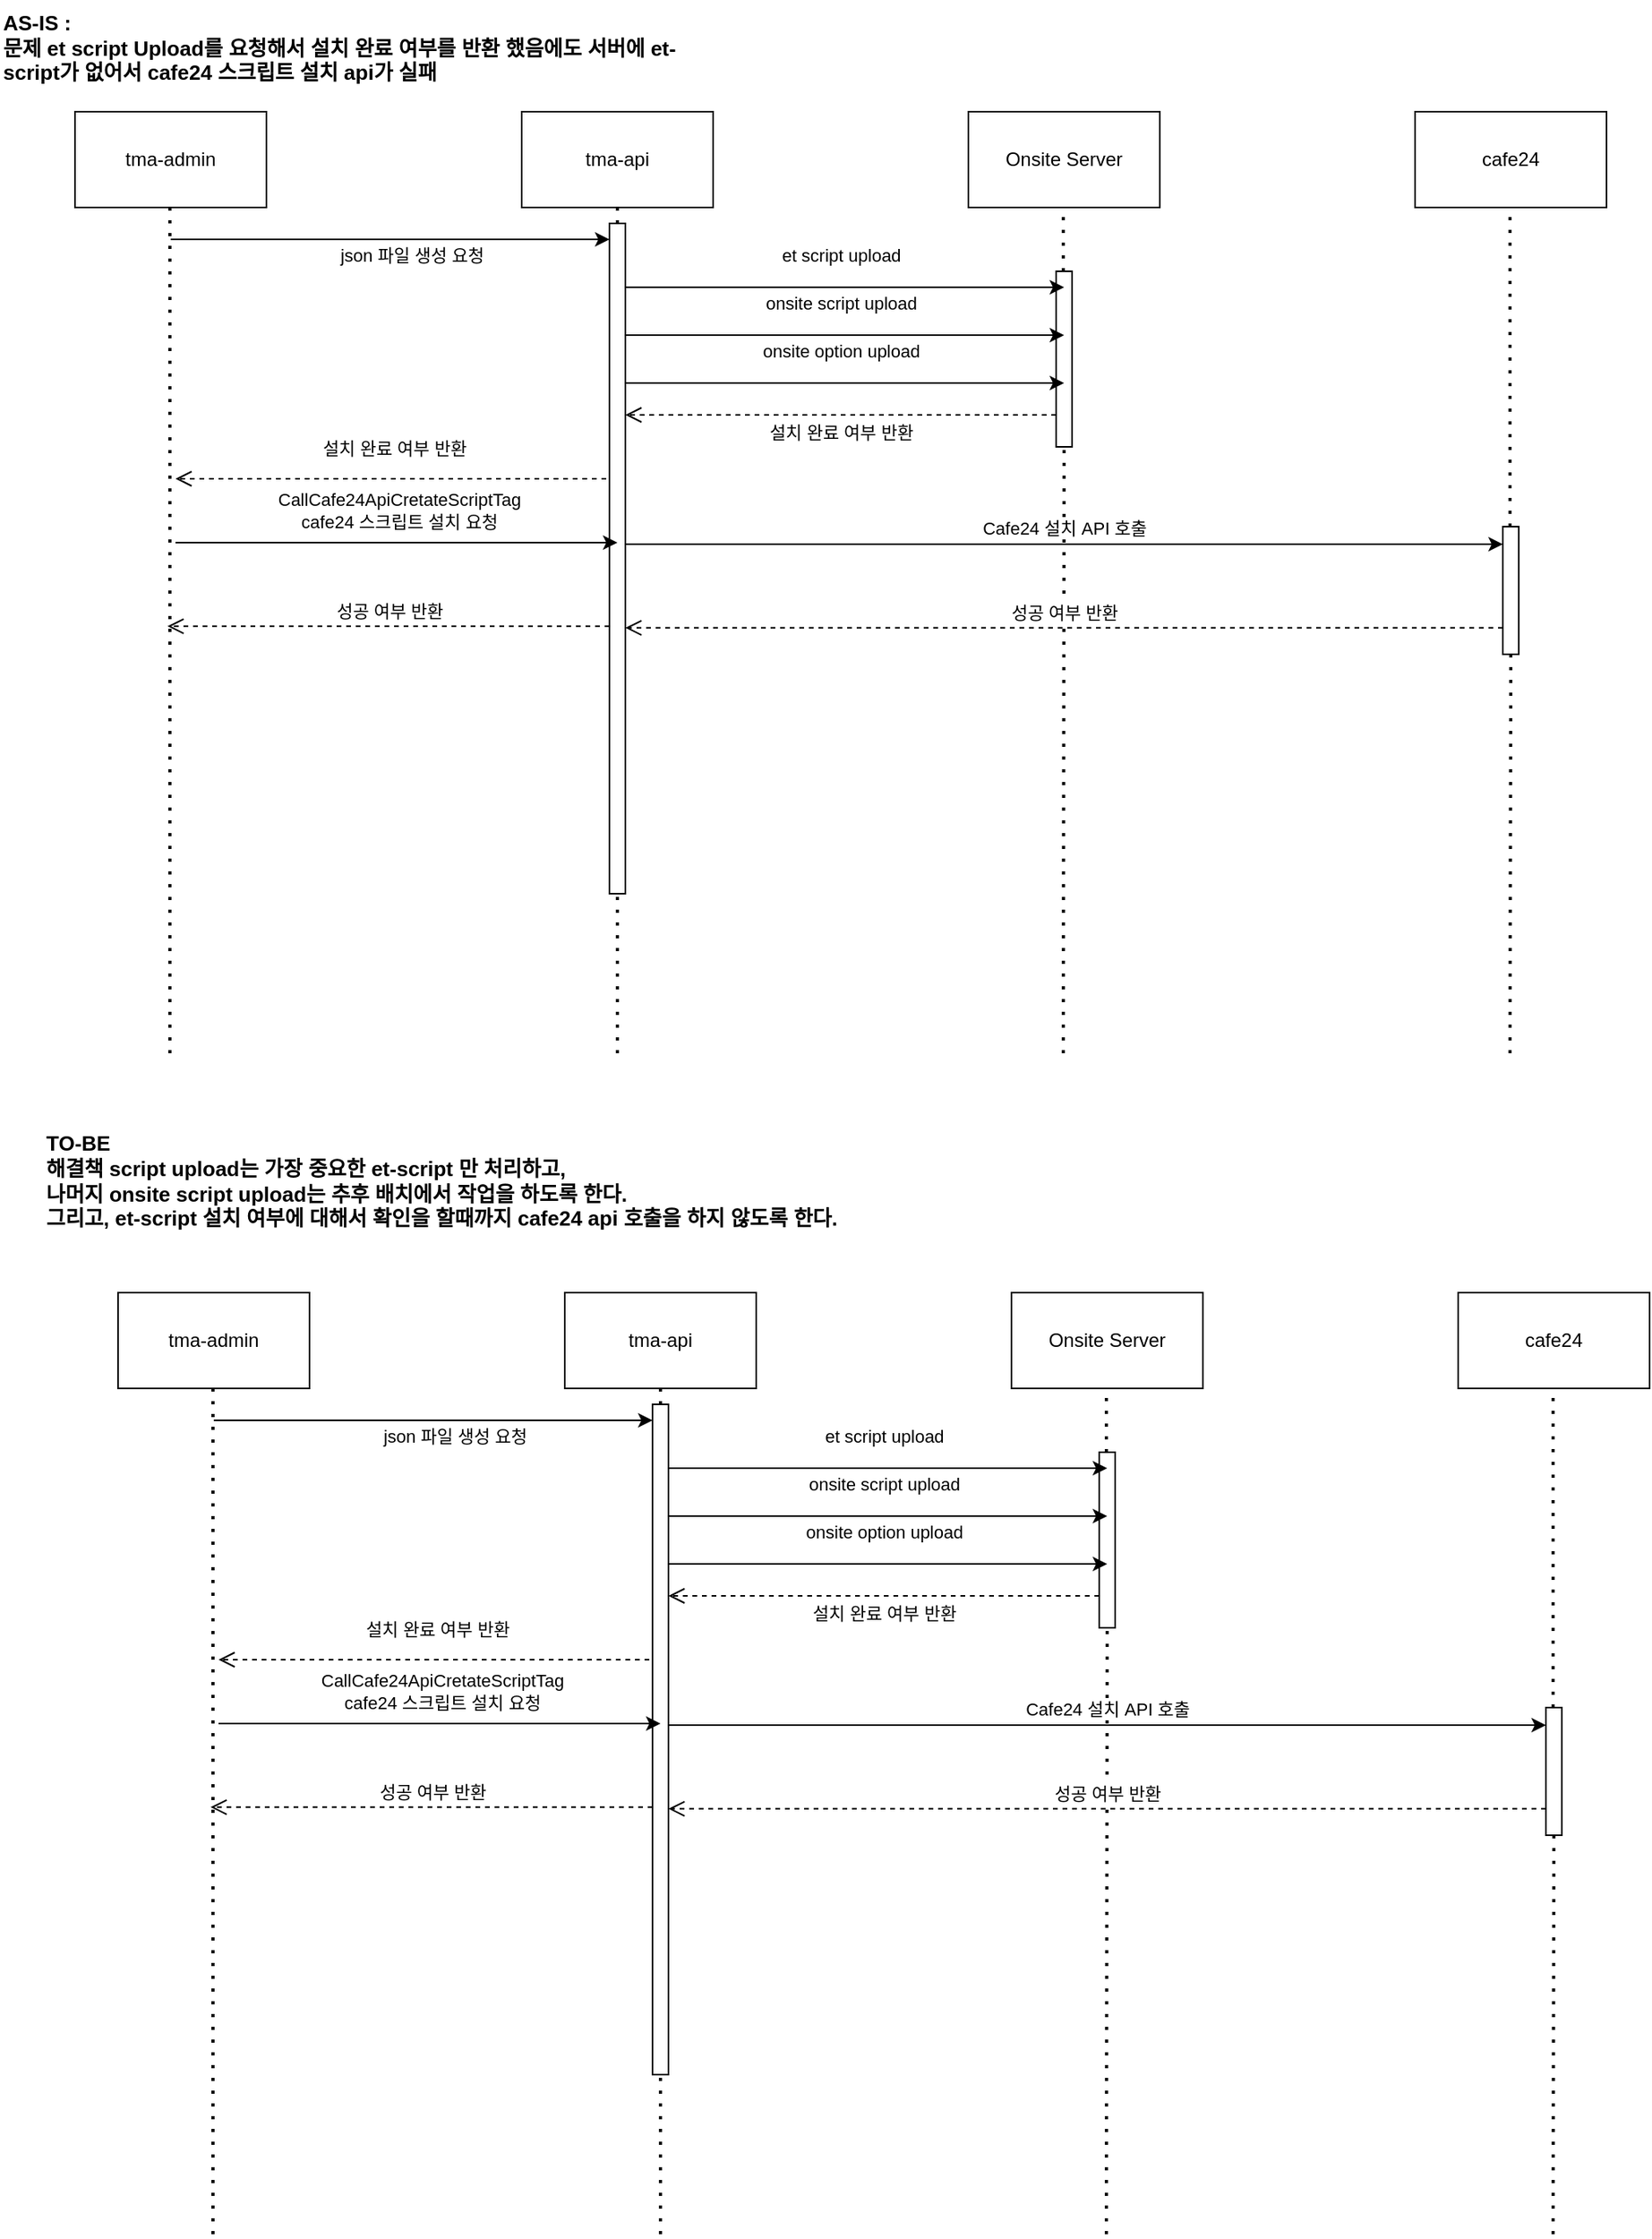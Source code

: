 <mxfile version="24.3.1" type="github">
  <diagram name="페이지-1" id="Ai0jkUrAbP7CtdFuhF-L">
    <mxGraphModel dx="1799" dy="980" grid="1" gridSize="10" guides="1" tooltips="1" connect="1" arrows="1" fold="1" page="1" pageScale="1" pageWidth="827" pageHeight="1169" math="0" shadow="0">
      <root>
        <mxCell id="0" />
        <mxCell id="1" parent="0" />
        <mxCell id="awBMOXLsp4suN1RNbyYL-27" value="tma-admin" style="rounded=0;whiteSpace=wrap;html=1;" vertex="1" parent="1">
          <mxGeometry x="80" y="120" width="120" height="60" as="geometry" />
        </mxCell>
        <mxCell id="awBMOXLsp4suN1RNbyYL-28" value="tma-api" style="rounded=0;whiteSpace=wrap;html=1;" vertex="1" parent="1">
          <mxGeometry x="360" y="120" width="120" height="60" as="geometry" />
        </mxCell>
        <mxCell id="awBMOXLsp4suN1RNbyYL-29" value="cafe24" style="rounded=0;whiteSpace=wrap;html=1;" vertex="1" parent="1">
          <mxGeometry x="920" y="120" width="120" height="60" as="geometry" />
        </mxCell>
        <mxCell id="awBMOXLsp4suN1RNbyYL-30" value="Onsite Server" style="rounded=0;whiteSpace=wrap;html=1;" vertex="1" parent="1">
          <mxGeometry x="640" y="120" width="120" height="60" as="geometry" />
        </mxCell>
        <mxCell id="awBMOXLsp4suN1RNbyYL-31" value="" style="endArrow=none;dashed=1;html=1;dashPattern=1 3;strokeWidth=2;rounded=0;entryX=0.5;entryY=1;entryDx=0;entryDy=0;" edge="1" parent="1" source="awBMOXLsp4suN1RNbyYL-44" target="awBMOXLsp4suN1RNbyYL-28">
          <mxGeometry width="50" height="50" relative="1" as="geometry">
            <mxPoint x="420" y="710" as="sourcePoint" />
            <mxPoint x="470" y="350" as="targetPoint" />
          </mxGeometry>
        </mxCell>
        <mxCell id="awBMOXLsp4suN1RNbyYL-32" value="" style="endArrow=none;dashed=1;html=1;dashPattern=1 3;strokeWidth=2;rounded=0;entryX=0.5;entryY=1;entryDx=0;entryDy=0;" edge="1" parent="1">
          <mxGeometry width="50" height="50" relative="1" as="geometry">
            <mxPoint x="139.5" y="710" as="sourcePoint" />
            <mxPoint x="139.5" y="180" as="targetPoint" />
          </mxGeometry>
        </mxCell>
        <mxCell id="awBMOXLsp4suN1RNbyYL-33" value="" style="endArrow=none;dashed=1;html=1;dashPattern=1 3;strokeWidth=2;rounded=0;entryX=0.5;entryY=1;entryDx=0;entryDy=0;" edge="1" parent="1" source="awBMOXLsp4suN1RNbyYL-42">
          <mxGeometry width="50" height="50" relative="1" as="geometry">
            <mxPoint x="699.5" y="710" as="sourcePoint" />
            <mxPoint x="699.5" y="180" as="targetPoint" />
          </mxGeometry>
        </mxCell>
        <mxCell id="awBMOXLsp4suN1RNbyYL-34" value="" style="endArrow=none;dashed=1;html=1;dashPattern=1 3;strokeWidth=2;rounded=0;entryX=0.5;entryY=1;entryDx=0;entryDy=0;" edge="1" parent="1" source="awBMOXLsp4suN1RNbyYL-48">
          <mxGeometry width="50" height="50" relative="1" as="geometry">
            <mxPoint x="979.5" y="710" as="sourcePoint" />
            <mxPoint x="979.5" y="180" as="targetPoint" />
          </mxGeometry>
        </mxCell>
        <mxCell id="awBMOXLsp4suN1RNbyYL-41" value="" style="endArrow=none;dashed=1;html=1;dashPattern=1 3;strokeWidth=2;rounded=0;entryX=0.5;entryY=1;entryDx=0;entryDy=0;" edge="1" parent="1" target="awBMOXLsp4suN1RNbyYL-42">
          <mxGeometry width="50" height="50" relative="1" as="geometry">
            <mxPoint x="699.5" y="710" as="sourcePoint" />
            <mxPoint x="699.5" y="180" as="targetPoint" />
          </mxGeometry>
        </mxCell>
        <mxCell id="awBMOXLsp4suN1RNbyYL-42" value="" style="html=1;points=[[0,0,0,0,5],[0,1,0,0,-5],[1,0,0,0,5],[1,1,0,0,-5]];perimeter=orthogonalPerimeter;outlineConnect=0;targetShapes=umlLifeline;portConstraint=eastwest;newEdgeStyle={&quot;curved&quot;:0,&quot;rounded&quot;:0};" vertex="1" parent="1">
          <mxGeometry x="695" y="220" width="10" height="110" as="geometry" />
        </mxCell>
        <mxCell id="awBMOXLsp4suN1RNbyYL-43" value="" style="endArrow=none;dashed=1;html=1;dashPattern=1 3;strokeWidth=2;rounded=0;entryX=0.5;entryY=1;entryDx=0;entryDy=0;" edge="1" parent="1" target="awBMOXLsp4suN1RNbyYL-44">
          <mxGeometry width="50" height="50" relative="1" as="geometry">
            <mxPoint x="420" y="710" as="sourcePoint" />
            <mxPoint x="420" y="180" as="targetPoint" />
          </mxGeometry>
        </mxCell>
        <mxCell id="awBMOXLsp4suN1RNbyYL-44" value="" style="html=1;points=[[0,0,0,0,5],[0,1,0,0,-5],[1,0,0,0,5],[1,1,0,0,-5]];perimeter=orthogonalPerimeter;outlineConnect=0;targetShapes=umlLifeline;portConstraint=eastwest;newEdgeStyle={&quot;curved&quot;:0,&quot;rounded&quot;:0};" vertex="1" parent="1">
          <mxGeometry x="415" y="190" width="10" height="420" as="geometry" />
        </mxCell>
        <mxCell id="awBMOXLsp4suN1RNbyYL-46" value="onsite script upload" style="endArrow=classic;html=1;rounded=0;" edge="1" parent="1">
          <mxGeometry x="-0.018" y="20" width="50" height="50" relative="1" as="geometry">
            <mxPoint x="425" y="260" as="sourcePoint" />
            <mxPoint x="700" y="260" as="targetPoint" />
            <mxPoint as="offset" />
          </mxGeometry>
        </mxCell>
        <mxCell id="awBMOXLsp4suN1RNbyYL-47" value="성공 여부 반환" style="html=1;verticalAlign=bottom;endArrow=open;dashed=1;endSize=8;curved=0;rounded=0;" edge="1" parent="1">
          <mxGeometry relative="1" as="geometry">
            <mxPoint x="975" y="443.41" as="sourcePoint" />
            <mxPoint x="425" y="443.41" as="targetPoint" />
          </mxGeometry>
        </mxCell>
        <mxCell id="awBMOXLsp4suN1RNbyYL-51" value="설치 완료 여부 반환" style="html=1;verticalAlign=bottom;endArrow=open;dashed=1;endSize=8;curved=0;rounded=0;" edge="1" parent="1">
          <mxGeometry x="-0.015" y="-10" relative="1" as="geometry">
            <mxPoint x="413" y="350" as="sourcePoint" />
            <mxPoint x="143" y="350" as="targetPoint" />
            <mxPoint as="offset" />
          </mxGeometry>
        </mxCell>
        <mxCell id="awBMOXLsp4suN1RNbyYL-75" value="json 파일 생성 요청" style="endArrow=classic;html=1;rounded=0;" edge="1" parent="1" target="awBMOXLsp4suN1RNbyYL-44">
          <mxGeometry x="0.091" y="-10" width="50" height="50" relative="1" as="geometry">
            <mxPoint x="140" y="200" as="sourcePoint" />
            <mxPoint x="410" y="200" as="targetPoint" />
            <mxPoint x="1" as="offset" />
          </mxGeometry>
        </mxCell>
        <mxCell id="awBMOXLsp4suN1RNbyYL-76" value="et script upload" style="endArrow=classic;html=1;rounded=0;" edge="1" parent="1">
          <mxGeometry x="-0.018" y="20" width="50" height="50" relative="1" as="geometry">
            <mxPoint x="425" y="230" as="sourcePoint" />
            <mxPoint x="700" y="230" as="targetPoint" />
            <mxPoint as="offset" />
          </mxGeometry>
        </mxCell>
        <mxCell id="awBMOXLsp4suN1RNbyYL-77" value="onsite option upload" style="endArrow=classic;html=1;rounded=0;" edge="1" parent="1">
          <mxGeometry x="-0.018" y="20" width="50" height="50" relative="1" as="geometry">
            <mxPoint x="425" y="290" as="sourcePoint" />
            <mxPoint x="700" y="290" as="targetPoint" />
            <mxPoint as="offset" />
          </mxGeometry>
        </mxCell>
        <mxCell id="awBMOXLsp4suN1RNbyYL-78" value="CallCafe24ApiCretateScriptTag&lt;div&gt;cafe24 스크립트 설치 요청&lt;/div&gt;" style="endArrow=classic;html=1;rounded=0;" edge="1" parent="1">
          <mxGeometry x="0.007" y="20" width="50" height="50" relative="1" as="geometry">
            <mxPoint x="143" y="390" as="sourcePoint" />
            <mxPoint x="420" y="390" as="targetPoint" />
            <mxPoint as="offset" />
          </mxGeometry>
        </mxCell>
        <mxCell id="awBMOXLsp4suN1RNbyYL-79" value="Cafe24 설치 API 호출" style="endArrow=classic;html=1;rounded=0;" edge="1" parent="1">
          <mxGeometry y="10" width="50" height="50" relative="1" as="geometry">
            <mxPoint x="425" y="391" as="sourcePoint" />
            <mxPoint x="975" y="391" as="targetPoint" />
            <mxPoint as="offset" />
          </mxGeometry>
        </mxCell>
        <mxCell id="awBMOXLsp4suN1RNbyYL-80" value="" style="endArrow=none;dashed=1;html=1;dashPattern=1 3;strokeWidth=2;rounded=0;entryX=0.5;entryY=1;entryDx=0;entryDy=0;" edge="1" parent="1" target="awBMOXLsp4suN1RNbyYL-48">
          <mxGeometry width="50" height="50" relative="1" as="geometry">
            <mxPoint x="979.5" y="710" as="sourcePoint" />
            <mxPoint x="979.5" y="180" as="targetPoint" />
          </mxGeometry>
        </mxCell>
        <mxCell id="awBMOXLsp4suN1RNbyYL-48" value="" style="html=1;points=[[0,0,0,0,5],[0,1,0,0,-5],[1,0,0,0,5],[1,1,0,0,-5]];perimeter=orthogonalPerimeter;outlineConnect=0;targetShapes=umlLifeline;portConstraint=eastwest;newEdgeStyle={&quot;curved&quot;:0,&quot;rounded&quot;:0};" vertex="1" parent="1">
          <mxGeometry x="975" y="380" width="10" height="80" as="geometry" />
        </mxCell>
        <mxCell id="awBMOXLsp4suN1RNbyYL-81" value="성공 여부 반환" style="html=1;verticalAlign=bottom;endArrow=open;dashed=1;endSize=8;curved=0;rounded=0;" edge="1" parent="1">
          <mxGeometry relative="1" as="geometry">
            <mxPoint x="415" y="442.41" as="sourcePoint" />
            <mxPoint x="138" y="442.41" as="targetPoint" />
          </mxGeometry>
        </mxCell>
        <mxCell id="awBMOXLsp4suN1RNbyYL-82" value="설치 완료 여부 반환" style="html=1;verticalAlign=bottom;endArrow=open;dashed=1;endSize=8;curved=0;rounded=0;" edge="1" parent="1">
          <mxGeometry y="20" relative="1" as="geometry">
            <mxPoint x="695" y="310" as="sourcePoint" />
            <mxPoint x="425" y="310" as="targetPoint" />
            <mxPoint as="offset" />
          </mxGeometry>
        </mxCell>
        <mxCell id="awBMOXLsp4suN1RNbyYL-83" value="AS-IS :&amp;nbsp;&lt;div&gt;문제 et script Upload를 요청해서 설치 완료 여부를 반환 했음에도 서버에 et-script가 없어서 cafe24 스크립트 설치 api가 실패&lt;/div&gt;" style="text;strokeColor=none;align=left;fillColor=none;html=1;verticalAlign=middle;whiteSpace=wrap;rounded=0;fontStyle=1;fontSize=13;" vertex="1" parent="1">
          <mxGeometry x="33" y="50" width="427" height="60" as="geometry" />
        </mxCell>
        <mxCell id="awBMOXLsp4suN1RNbyYL-84" value="tma-admin" style="rounded=0;whiteSpace=wrap;html=1;" vertex="1" parent="1">
          <mxGeometry x="107" y="860" width="120" height="60" as="geometry" />
        </mxCell>
        <mxCell id="awBMOXLsp4suN1RNbyYL-85" value="tma-api" style="rounded=0;whiteSpace=wrap;html=1;" vertex="1" parent="1">
          <mxGeometry x="387" y="860" width="120" height="60" as="geometry" />
        </mxCell>
        <mxCell id="awBMOXLsp4suN1RNbyYL-86" value="cafe24" style="rounded=0;whiteSpace=wrap;html=1;" vertex="1" parent="1">
          <mxGeometry x="947" y="860" width="120" height="60" as="geometry" />
        </mxCell>
        <mxCell id="awBMOXLsp4suN1RNbyYL-87" value="Onsite Server" style="rounded=0;whiteSpace=wrap;html=1;" vertex="1" parent="1">
          <mxGeometry x="667" y="860" width="120" height="60" as="geometry" />
        </mxCell>
        <mxCell id="awBMOXLsp4suN1RNbyYL-88" value="" style="endArrow=none;dashed=1;html=1;dashPattern=1 3;strokeWidth=2;rounded=0;entryX=0.5;entryY=1;entryDx=0;entryDy=0;" edge="1" parent="1" source="awBMOXLsp4suN1RNbyYL-95" target="awBMOXLsp4suN1RNbyYL-85">
          <mxGeometry width="50" height="50" relative="1" as="geometry">
            <mxPoint x="447" y="1450" as="sourcePoint" />
            <mxPoint x="497" y="1090" as="targetPoint" />
          </mxGeometry>
        </mxCell>
        <mxCell id="awBMOXLsp4suN1RNbyYL-89" value="" style="endArrow=none;dashed=1;html=1;dashPattern=1 3;strokeWidth=2;rounded=0;entryX=0.5;entryY=1;entryDx=0;entryDy=0;" edge="1" parent="1">
          <mxGeometry width="50" height="50" relative="1" as="geometry">
            <mxPoint x="166.5" y="1450" as="sourcePoint" />
            <mxPoint x="166.5" y="920" as="targetPoint" />
          </mxGeometry>
        </mxCell>
        <mxCell id="awBMOXLsp4suN1RNbyYL-90" value="" style="endArrow=none;dashed=1;html=1;dashPattern=1 3;strokeWidth=2;rounded=0;entryX=0.5;entryY=1;entryDx=0;entryDy=0;" edge="1" parent="1" source="awBMOXLsp4suN1RNbyYL-93">
          <mxGeometry width="50" height="50" relative="1" as="geometry">
            <mxPoint x="726.5" y="1450" as="sourcePoint" />
            <mxPoint x="726.5" y="920" as="targetPoint" />
          </mxGeometry>
        </mxCell>
        <mxCell id="awBMOXLsp4suN1RNbyYL-91" value="" style="endArrow=none;dashed=1;html=1;dashPattern=1 3;strokeWidth=2;rounded=0;entryX=0.5;entryY=1;entryDx=0;entryDy=0;" edge="1" parent="1" source="awBMOXLsp4suN1RNbyYL-105">
          <mxGeometry width="50" height="50" relative="1" as="geometry">
            <mxPoint x="1006.5" y="1450" as="sourcePoint" />
            <mxPoint x="1006.5" y="920" as="targetPoint" />
          </mxGeometry>
        </mxCell>
        <mxCell id="awBMOXLsp4suN1RNbyYL-92" value="" style="endArrow=none;dashed=1;html=1;dashPattern=1 3;strokeWidth=2;rounded=0;entryX=0.5;entryY=1;entryDx=0;entryDy=0;" edge="1" parent="1" target="awBMOXLsp4suN1RNbyYL-93">
          <mxGeometry width="50" height="50" relative="1" as="geometry">
            <mxPoint x="726.5" y="1450" as="sourcePoint" />
            <mxPoint x="726.5" y="920" as="targetPoint" />
          </mxGeometry>
        </mxCell>
        <mxCell id="awBMOXLsp4suN1RNbyYL-93" value="" style="html=1;points=[[0,0,0,0,5],[0,1,0,0,-5],[1,0,0,0,5],[1,1,0,0,-5]];perimeter=orthogonalPerimeter;outlineConnect=0;targetShapes=umlLifeline;portConstraint=eastwest;newEdgeStyle={&quot;curved&quot;:0,&quot;rounded&quot;:0};" vertex="1" parent="1">
          <mxGeometry x="722" y="960" width="10" height="110" as="geometry" />
        </mxCell>
        <mxCell id="awBMOXLsp4suN1RNbyYL-94" value="" style="endArrow=none;dashed=1;html=1;dashPattern=1 3;strokeWidth=2;rounded=0;entryX=0.5;entryY=1;entryDx=0;entryDy=0;" edge="1" parent="1" target="awBMOXLsp4suN1RNbyYL-95">
          <mxGeometry width="50" height="50" relative="1" as="geometry">
            <mxPoint x="447" y="1450" as="sourcePoint" />
            <mxPoint x="447" y="920" as="targetPoint" />
          </mxGeometry>
        </mxCell>
        <mxCell id="awBMOXLsp4suN1RNbyYL-95" value="" style="html=1;points=[[0,0,0,0,5],[0,1,0,0,-5],[1,0,0,0,5],[1,1,0,0,-5]];perimeter=orthogonalPerimeter;outlineConnect=0;targetShapes=umlLifeline;portConstraint=eastwest;newEdgeStyle={&quot;curved&quot;:0,&quot;rounded&quot;:0};" vertex="1" parent="1">
          <mxGeometry x="442" y="930" width="10" height="420" as="geometry" />
        </mxCell>
        <mxCell id="awBMOXLsp4suN1RNbyYL-96" value="onsite script upload" style="endArrow=classic;html=1;rounded=0;" edge="1" parent="1">
          <mxGeometry x="-0.018" y="20" width="50" height="50" relative="1" as="geometry">
            <mxPoint x="452" y="1000" as="sourcePoint" />
            <mxPoint x="727" y="1000" as="targetPoint" />
            <mxPoint as="offset" />
          </mxGeometry>
        </mxCell>
        <mxCell id="awBMOXLsp4suN1RNbyYL-97" value="성공 여부 반환" style="html=1;verticalAlign=bottom;endArrow=open;dashed=1;endSize=8;curved=0;rounded=0;" edge="1" parent="1">
          <mxGeometry relative="1" as="geometry">
            <mxPoint x="1002" y="1183.41" as="sourcePoint" />
            <mxPoint x="452" y="1183.41" as="targetPoint" />
          </mxGeometry>
        </mxCell>
        <mxCell id="awBMOXLsp4suN1RNbyYL-98" value="설치 완료 여부 반환" style="html=1;verticalAlign=bottom;endArrow=open;dashed=1;endSize=8;curved=0;rounded=0;" edge="1" parent="1">
          <mxGeometry x="-0.015" y="-10" relative="1" as="geometry">
            <mxPoint x="440" y="1090" as="sourcePoint" />
            <mxPoint x="170" y="1090" as="targetPoint" />
            <mxPoint as="offset" />
          </mxGeometry>
        </mxCell>
        <mxCell id="awBMOXLsp4suN1RNbyYL-99" value="json 파일 생성 요청" style="endArrow=classic;html=1;rounded=0;" edge="1" parent="1" target="awBMOXLsp4suN1RNbyYL-95">
          <mxGeometry x="0.091" y="-10" width="50" height="50" relative="1" as="geometry">
            <mxPoint x="167" y="940" as="sourcePoint" />
            <mxPoint x="437" y="940" as="targetPoint" />
            <mxPoint x="1" as="offset" />
          </mxGeometry>
        </mxCell>
        <mxCell id="awBMOXLsp4suN1RNbyYL-100" value="et script upload" style="endArrow=classic;html=1;rounded=0;" edge="1" parent="1">
          <mxGeometry x="-0.018" y="20" width="50" height="50" relative="1" as="geometry">
            <mxPoint x="452" y="970" as="sourcePoint" />
            <mxPoint x="727" y="970" as="targetPoint" />
            <mxPoint as="offset" />
          </mxGeometry>
        </mxCell>
        <mxCell id="awBMOXLsp4suN1RNbyYL-101" value="onsite option upload" style="endArrow=classic;html=1;rounded=0;" edge="1" parent="1">
          <mxGeometry x="-0.018" y="20" width="50" height="50" relative="1" as="geometry">
            <mxPoint x="452" y="1030" as="sourcePoint" />
            <mxPoint x="727" y="1030" as="targetPoint" />
            <mxPoint as="offset" />
          </mxGeometry>
        </mxCell>
        <mxCell id="awBMOXLsp4suN1RNbyYL-102" value="CallCafe24ApiCretateScriptTag&lt;div&gt;cafe24 스크립트 설치 요청&lt;/div&gt;" style="endArrow=classic;html=1;rounded=0;" edge="1" parent="1">
          <mxGeometry x="0.007" y="20" width="50" height="50" relative="1" as="geometry">
            <mxPoint x="170" y="1130" as="sourcePoint" />
            <mxPoint x="447" y="1130" as="targetPoint" />
            <mxPoint as="offset" />
          </mxGeometry>
        </mxCell>
        <mxCell id="awBMOXLsp4suN1RNbyYL-103" value="Cafe24 설치 API 호출" style="endArrow=classic;html=1;rounded=0;" edge="1" parent="1">
          <mxGeometry y="10" width="50" height="50" relative="1" as="geometry">
            <mxPoint x="452" y="1131" as="sourcePoint" />
            <mxPoint x="1002" y="1131" as="targetPoint" />
            <mxPoint as="offset" />
          </mxGeometry>
        </mxCell>
        <mxCell id="awBMOXLsp4suN1RNbyYL-104" value="" style="endArrow=none;dashed=1;html=1;dashPattern=1 3;strokeWidth=2;rounded=0;entryX=0.5;entryY=1;entryDx=0;entryDy=0;" edge="1" parent="1" target="awBMOXLsp4suN1RNbyYL-105">
          <mxGeometry width="50" height="50" relative="1" as="geometry">
            <mxPoint x="1006.5" y="1450" as="sourcePoint" />
            <mxPoint x="1006.5" y="920" as="targetPoint" />
          </mxGeometry>
        </mxCell>
        <mxCell id="awBMOXLsp4suN1RNbyYL-105" value="" style="html=1;points=[[0,0,0,0,5],[0,1,0,0,-5],[1,0,0,0,5],[1,1,0,0,-5]];perimeter=orthogonalPerimeter;outlineConnect=0;targetShapes=umlLifeline;portConstraint=eastwest;newEdgeStyle={&quot;curved&quot;:0,&quot;rounded&quot;:0};" vertex="1" parent="1">
          <mxGeometry x="1002" y="1120" width="10" height="80" as="geometry" />
        </mxCell>
        <mxCell id="awBMOXLsp4suN1RNbyYL-106" value="성공 여부 반환" style="html=1;verticalAlign=bottom;endArrow=open;dashed=1;endSize=8;curved=0;rounded=0;" edge="1" parent="1">
          <mxGeometry relative="1" as="geometry">
            <mxPoint x="442" y="1182.41" as="sourcePoint" />
            <mxPoint x="165" y="1182.41" as="targetPoint" />
          </mxGeometry>
        </mxCell>
        <mxCell id="awBMOXLsp4suN1RNbyYL-107" value="설치 완료 여부 반환" style="html=1;verticalAlign=bottom;endArrow=open;dashed=1;endSize=8;curved=0;rounded=0;" edge="1" parent="1">
          <mxGeometry y="20" relative="1" as="geometry">
            <mxPoint x="722" y="1050" as="sourcePoint" />
            <mxPoint x="452" y="1050" as="targetPoint" />
            <mxPoint as="offset" />
          </mxGeometry>
        </mxCell>
        <mxCell id="awBMOXLsp4suN1RNbyYL-108" value="TO-BE&lt;div&gt;해결책 script upload는 가장 중요한 et-script 만 처리하고,&amp;nbsp;&lt;/div&gt;&lt;div&gt;나머지 onsite script upload는 추후 배치에서 작업을 하도록 한다.&lt;/div&gt;&lt;div&gt;그리고, et-script 설치 여부에 대해서 확인을 할때까지 cafe24 api 호출을 하지 않도록 한다.&lt;/div&gt;" style="text;strokeColor=none;align=left;fillColor=none;html=1;verticalAlign=middle;whiteSpace=wrap;rounded=0;fontStyle=1;fontSize=13;" vertex="1" parent="1">
          <mxGeometry x="60" y="750" width="590" height="80" as="geometry" />
        </mxCell>
      </root>
    </mxGraphModel>
  </diagram>
</mxfile>
